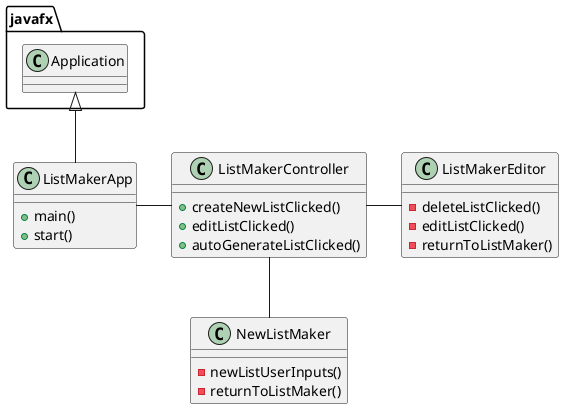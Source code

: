 @startuml
'https://plantuml.com/class-diagram

class ListMakerApp {
    +main()
    +start()
}

class ListMakerController {
    +createNewListClicked()
    +editListClicked()
    +autoGenerateListClicked()
}

class NewListMaker {
    -newListUserInputs()
    -returnToListMaker()
}

class ListMakerEditor {
    -deleteListClicked()
    -editListClicked()
    -returnToListMaker()
}

ListMakerController - ListMakerEditor
ListMakerController -- NewListMaker
ListMakerApp - ListMakerController
javafx.Application <|-- ListMakerApp

@enduml